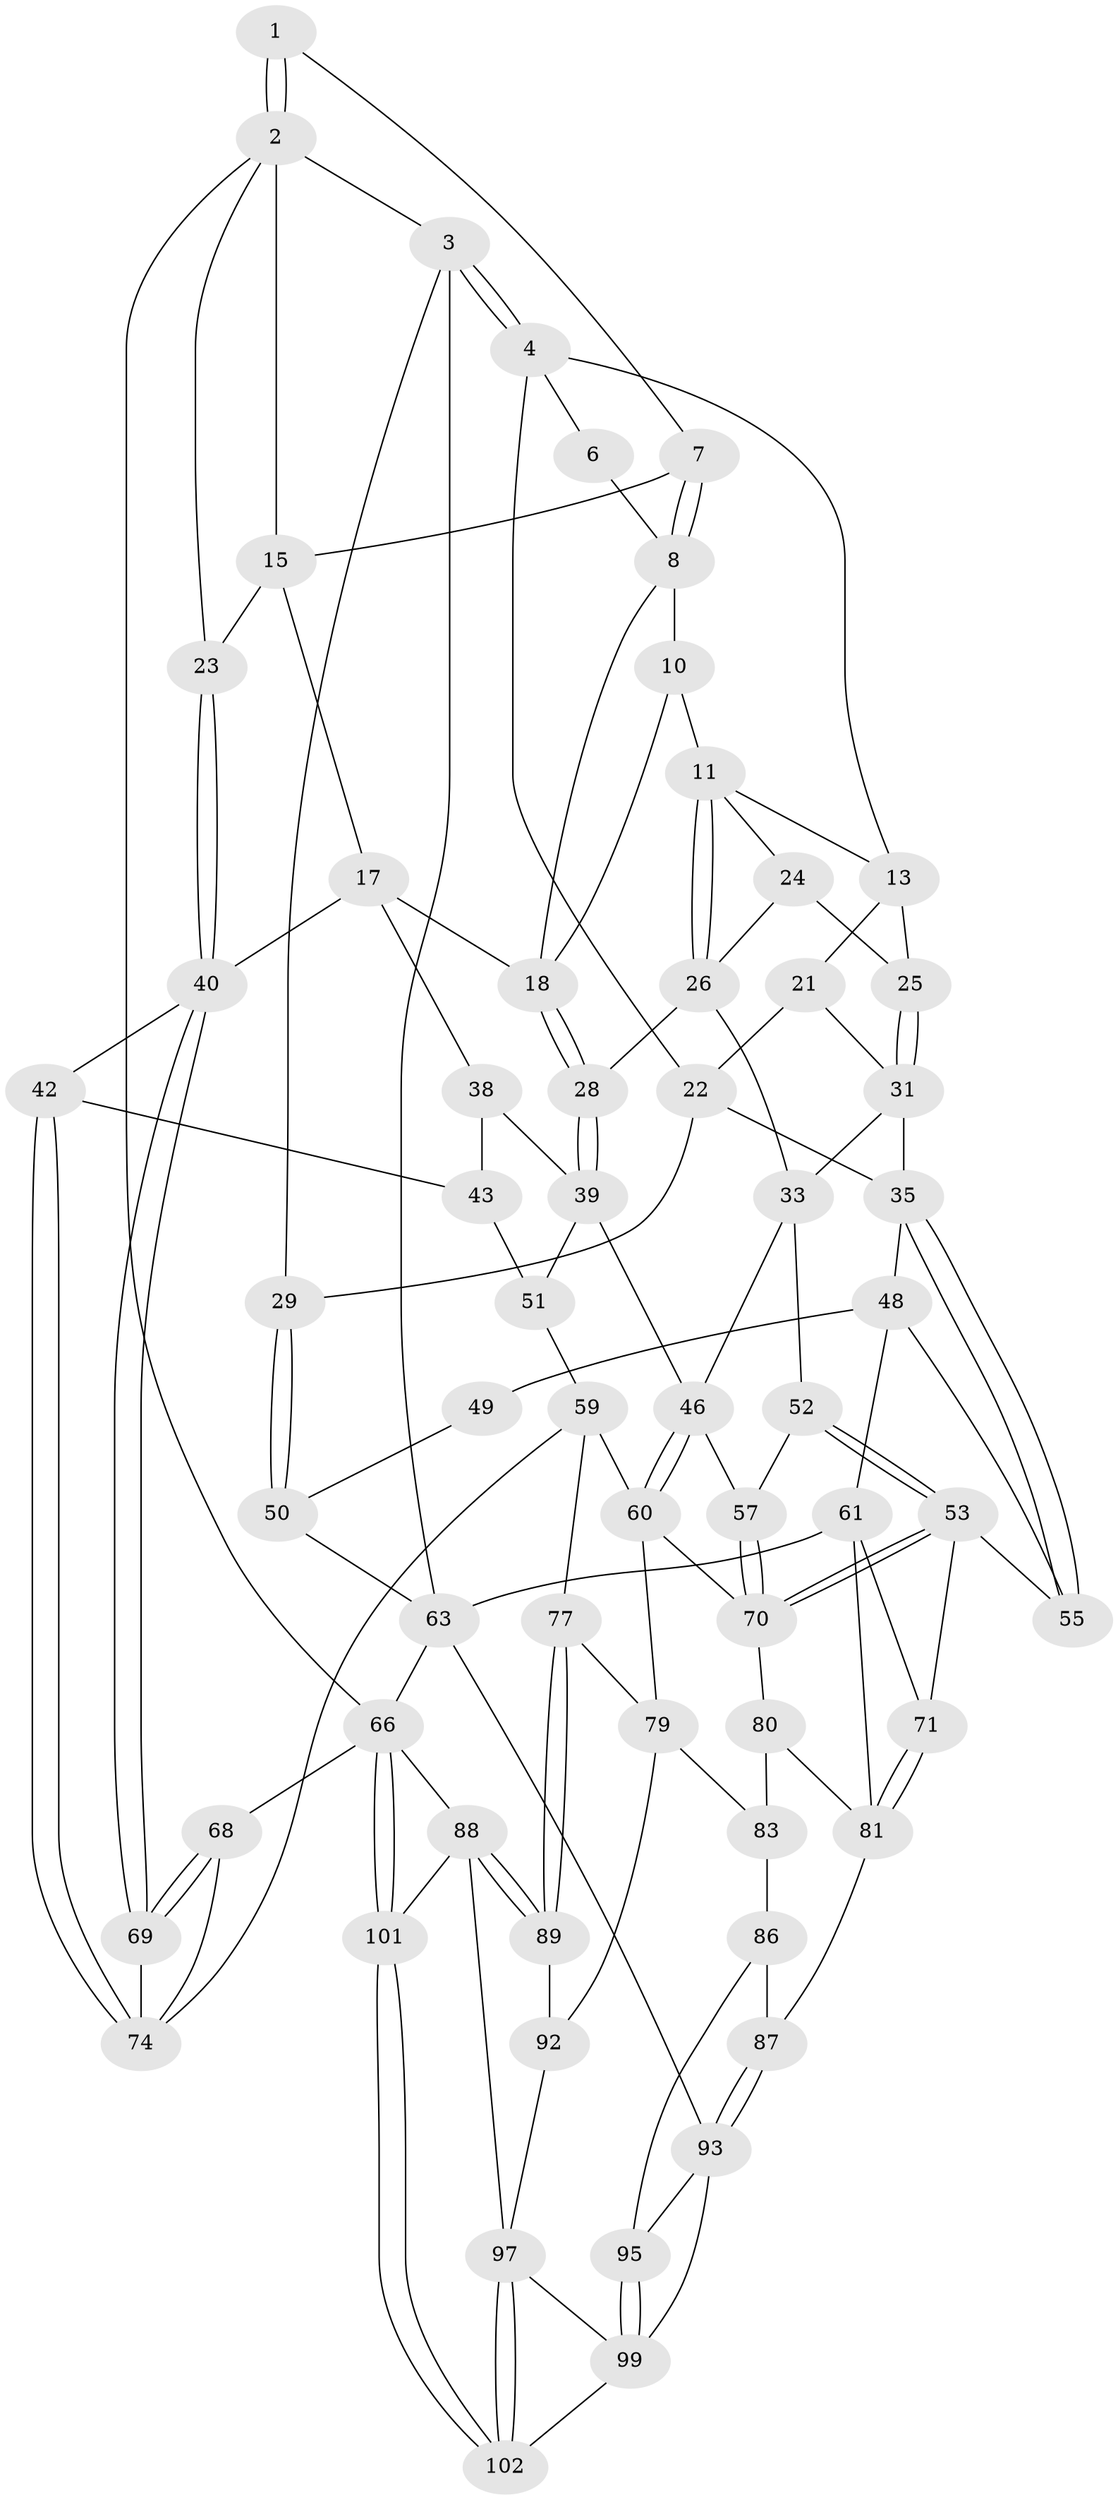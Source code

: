 // original degree distribution, {3: 0.0196078431372549, 6: 0.19607843137254902, 5: 0.5686274509803921, 4: 0.21568627450980393}
// Generated by graph-tools (version 1.1) at 2025/38/02/21/25 10:38:58]
// undirected, 64 vertices, 137 edges
graph export_dot {
graph [start="1"]
  node [color=gray90,style=filled];
  1 [pos="+0.9689165080920067+0"];
  2 [pos="+1+0",super="+14"];
  3 [pos="+0+0"];
  4 [pos="+0.241170626157965+0",super="+5"];
  6 [pos="+0.6140969270521172+0"];
  7 [pos="+0.7715921808733159+0.10969734756638587"];
  8 [pos="+0.7366883514005812+0.13056597195653136",super="+9"];
  10 [pos="+0.5752101574295053+0.14720829783485126"];
  11 [pos="+0.5453503564493227+0.1569710536936709",super="+12"];
  13 [pos="+0.3637509656097614+0",super="+20"];
  15 [pos="+0.8435399033188234+0.08668767413898762",super="+16"];
  17 [pos="+0.757739198649075+0.20617776110586222",super="+37"];
  18 [pos="+0.738153502418439+0.1915236322585073",super="+19"];
  21 [pos="+0.25273638584358854+0.2486597647863775"];
  22 [pos="+0.23727447130207377+0.23449748524079075",super="+30"];
  23 [pos="+1+0.0844338987235578"];
  24 [pos="+0.38099750492281903+0.11499340897475409"];
  25 [pos="+0.31177977889764286+0.25610357839260905"];
  26 [pos="+0.5522160080033337+0.21576811449126915",super="+27"];
  28 [pos="+0.6320142162083205+0.27966752623493146"];
  29 [pos="+0+0"];
  31 [pos="+0.28443980805409547+0.3323160514091767",super="+32"];
  33 [pos="+0.4332655241320492+0.3185997224966335",super="+34"];
  35 [pos="+0.2579900357461792+0.3350105710474212",super="+36"];
  38 [pos="+0.6765978675503703+0.35268033949538585"];
  39 [pos="+0.6289171545368284+0.30446316105049565",super="+45"];
  40 [pos="+1+0.27309837212786736",super="+41"];
  42 [pos="+0.8043058412110676+0.41042643613958496"];
  43 [pos="+0.7601231075665812+0.4089250371813861",super="+44"];
  46 [pos="+0.4984339043155265+0.39178721652278664",super="+47"];
  48 [pos="+0.10173400982774367+0.39744357144074033",super="+56"];
  49 [pos="+0.08772368505660513+0.4016779410804941"];
  50 [pos="+0+0.2610974235744977",super="+64"];
  51 [pos="+0.6443294191666095+0.42368947755823116",super="+58"];
  52 [pos="+0.3285171663749976+0.4076857128156248"];
  53 [pos="+0.3027270748670509+0.5394910034352236",super="+54"];
  55 [pos="+0.24977805338060283+0.3482622317060545"];
  57 [pos="+0.40089947115757124+0.4562326122968381"];
  59 [pos="+0.6297875399857324+0.5308349874945105",super="+76"];
  60 [pos="+0.5293583613901401+0.48629709931863346",super="+72"];
  61 [pos="+0.18438005178340544+0.5639331193792632",super="+62"];
  63 [pos="+0+0.7509932161157373",super="+65"];
  66 [pos="+1+1",super="+67"];
  68 [pos="+1+0.7298352388200506"];
  69 [pos="+1+0.34420018805898495"];
  70 [pos="+0.35180937342191976+0.5575301905694124",super="+73"];
  71 [pos="+0.18866002471398138+0.5630724719136297"];
  74 [pos="+0.8245690702239838+0.4283378281602252",super="+75"];
  77 [pos="+0.6763108577355773+0.6533664946985271",super="+78"];
  79 [pos="+0.5434921272515749+0.7002377104925785",super="+82"];
  80 [pos="+0.35995843463786265+0.6673137026456052"];
  81 [pos="+0.31396914296649253+0.693242351325671",super="+85"];
  83 [pos="+0.48120368274758707+0.785439347739376",super="+84"];
  86 [pos="+0.34040757920876064+0.7651637445513995",super="+90"];
  87 [pos="+0.2598225365092916+0.776409813046539"];
  88 [pos="+0.781269937704197+0.7914323478833566",super="+96"];
  89 [pos="+0.7444604832204812+0.7557274320924453",super="+91"];
  92 [pos="+0.5517408084268+0.8791999813718887"];
  93 [pos="+0.2865904230843063+0.8338220771073911",super="+94"];
  95 [pos="+0.4095751593385563+0.8386692952930807"];
  97 [pos="+0.610292156400744+0.9531783096918148",super="+98"];
  99 [pos="+0.38677442477067586+0.9899545566681073",super="+100"];
  101 [pos="+1+1"];
  102 [pos="+0.6031651082394702+1"];
  1 -- 2;
  1 -- 2;
  1 -- 7;
  2 -- 3;
  2 -- 66;
  2 -- 15;
  2 -- 23;
  3 -- 4;
  3 -- 4;
  3 -- 29;
  3 -- 63;
  4 -- 22;
  4 -- 13;
  4 -- 6;
  6 -- 8;
  7 -- 8;
  7 -- 8;
  7 -- 15;
  8 -- 18;
  8 -- 10;
  10 -- 11;
  10 -- 18;
  11 -- 26;
  11 -- 26;
  11 -- 24;
  11 -- 13;
  13 -- 25;
  13 -- 21;
  15 -- 17;
  15 -- 23;
  17 -- 18;
  17 -- 38;
  17 -- 40;
  18 -- 28;
  18 -- 28;
  21 -- 22;
  21 -- 31;
  22 -- 29;
  22 -- 35;
  23 -- 40;
  23 -- 40;
  24 -- 25;
  24 -- 26;
  25 -- 31;
  25 -- 31;
  26 -- 28;
  26 -- 33;
  28 -- 39;
  28 -- 39;
  29 -- 50;
  29 -- 50;
  31 -- 33;
  31 -- 35;
  33 -- 52;
  33 -- 46;
  35 -- 55;
  35 -- 55;
  35 -- 48;
  38 -- 39;
  38 -- 43;
  39 -- 51;
  39 -- 46;
  40 -- 69;
  40 -- 69;
  40 -- 42;
  42 -- 43;
  42 -- 74;
  42 -- 74;
  43 -- 51 [weight=2];
  46 -- 60;
  46 -- 60;
  46 -- 57;
  48 -- 49;
  48 -- 61;
  48 -- 55;
  49 -- 50 [weight=2];
  50 -- 63;
  51 -- 59;
  52 -- 53;
  52 -- 53;
  52 -- 57;
  53 -- 70;
  53 -- 70;
  53 -- 55;
  53 -- 71;
  57 -- 70;
  57 -- 70;
  59 -- 60;
  59 -- 77;
  59 -- 74;
  60 -- 79;
  60 -- 70;
  61 -- 71;
  61 -- 81;
  61 -- 63;
  63 -- 66;
  63 -- 93;
  66 -- 101;
  66 -- 101;
  66 -- 88;
  66 -- 68;
  68 -- 69;
  68 -- 69;
  68 -- 74;
  69 -- 74;
  70 -- 80;
  71 -- 81;
  71 -- 81;
  77 -- 89 [weight=2];
  77 -- 89;
  77 -- 79;
  79 -- 83;
  79 -- 92;
  80 -- 81;
  80 -- 83;
  81 -- 87;
  83 -- 86 [weight=2];
  86 -- 87;
  86 -- 95;
  87 -- 93;
  87 -- 93;
  88 -- 89;
  88 -- 89;
  88 -- 97;
  88 -- 101;
  89 -- 92;
  92 -- 97;
  93 -- 95;
  93 -- 99;
  95 -- 99;
  95 -- 99;
  97 -- 102;
  97 -- 102;
  97 -- 99;
  99 -- 102;
  101 -- 102;
  101 -- 102;
}
